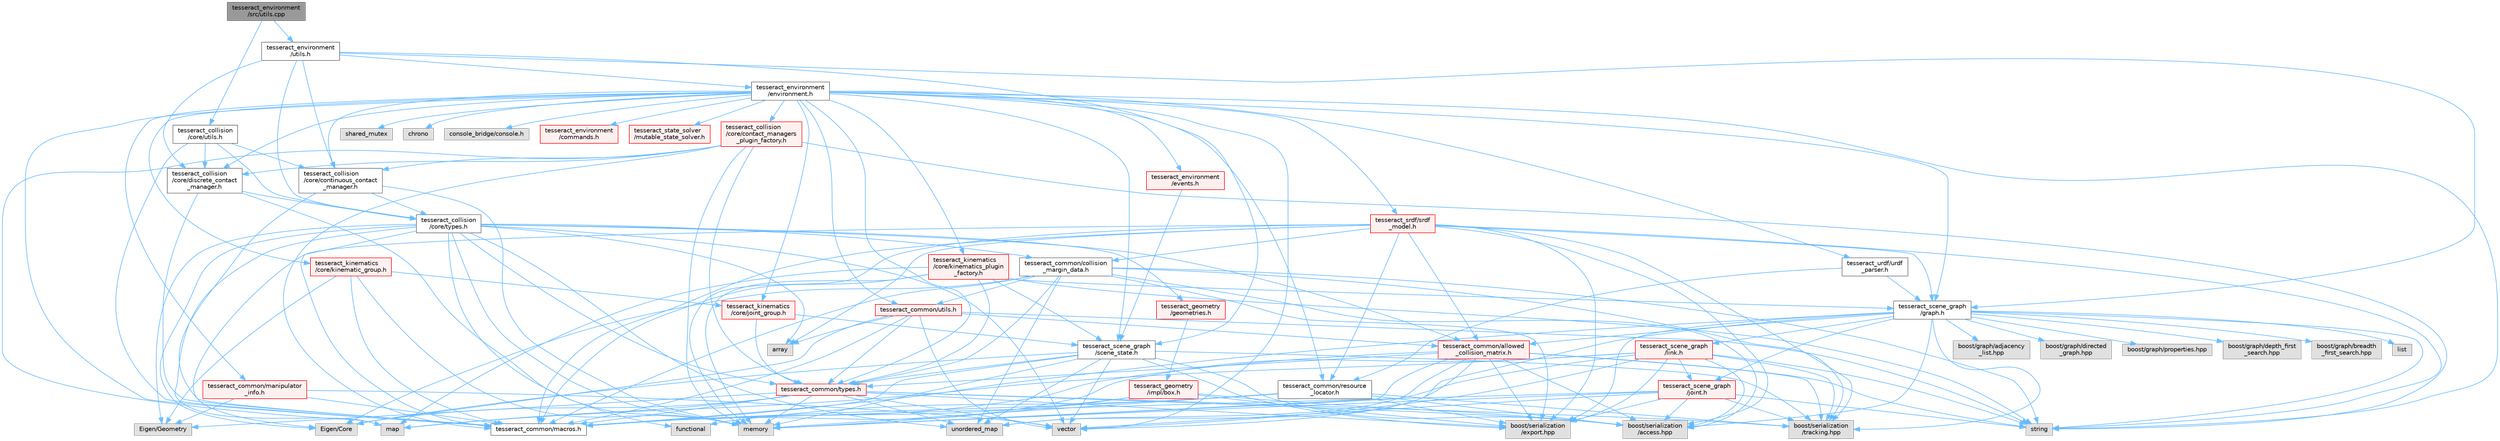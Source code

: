 digraph "tesseract_environment/src/utils.cpp"
{
 // LATEX_PDF_SIZE
  bgcolor="transparent";
  edge [fontname=Helvetica,fontsize=10,labelfontname=Helvetica,labelfontsize=10];
  node [fontname=Helvetica,fontsize=10,shape=box,height=0.2,width=0.4];
  Node1 [label="tesseract_environment\l/src/utils.cpp",height=0.2,width=0.4,color="gray40", fillcolor="grey60", style="filled", fontcolor="black",tooltip="Tesseract Environment Utility Functions."];
  Node1 -> Node2 [color="steelblue1",style="solid"];
  Node2 [label="tesseract_collision\l/core/utils.h",height=0.2,width=0.4,color="grey40", fillcolor="white", style="filled",URL="$df/d4c/tesseract__collision_2core_2include_2tesseract__collision_2core_2utils_8h.html",tooltip="Tesseract Collision utils."];
  Node2 -> Node3 [color="steelblue1",style="solid"];
  Node3 [label="tesseract_common/macros.h",height=0.2,width=0.4,color="grey40", fillcolor="white", style="filled",URL="$de/d3c/macros_8h.html",tooltip="Common Tesseract Macros."];
  Node2 -> Node4 [color="steelblue1",style="solid"];
  Node4 [label="tesseract_collision\l/core/types.h",height=0.2,width=0.4,color="grey40", fillcolor="white", style="filled",URL="$d3/db3/tesseract__collision_2core_2include_2tesseract__collision_2core_2types_8h.html",tooltip="Tesseracts Collision Common Types."];
  Node4 -> Node3 [color="steelblue1",style="solid"];
  Node4 -> Node5 [color="steelblue1",style="solid"];
  Node5 [label="Eigen/Core",height=0.2,width=0.4,color="grey60", fillcolor="#E0E0E0", style="filled",tooltip=" "];
  Node4 -> Node6 [color="steelblue1",style="solid"];
  Node6 [label="Eigen/Geometry",height=0.2,width=0.4,color="grey60", fillcolor="#E0E0E0", style="filled",tooltip=" "];
  Node4 -> Node7 [color="steelblue1",style="solid"];
  Node7 [label="vector",height=0.2,width=0.4,color="grey60", fillcolor="#E0E0E0", style="filled",tooltip=" "];
  Node4 -> Node8 [color="steelblue1",style="solid"];
  Node8 [label="memory",height=0.2,width=0.4,color="grey60", fillcolor="#E0E0E0", style="filled",tooltip=" "];
  Node4 -> Node9 [color="steelblue1",style="solid"];
  Node9 [label="map",height=0.2,width=0.4,color="grey60", fillcolor="#E0E0E0", style="filled",tooltip=" "];
  Node4 -> Node10 [color="steelblue1",style="solid"];
  Node10 [label="array",height=0.2,width=0.4,color="grey60", fillcolor="#E0E0E0", style="filled",tooltip=" "];
  Node4 -> Node11 [color="steelblue1",style="solid"];
  Node11 [label="unordered_map",height=0.2,width=0.4,color="grey60", fillcolor="#E0E0E0", style="filled",tooltip=" "];
  Node4 -> Node12 [color="steelblue1",style="solid"];
  Node12 [label="functional",height=0.2,width=0.4,color="grey60", fillcolor="#E0E0E0", style="filled",tooltip=" "];
  Node4 -> Node13 [color="steelblue1",style="solid"];
  Node13 [label="tesseract_geometry\l/geometries.h",height=0.2,width=0.4,color="red", fillcolor="#FFF0F0", style="filled",URL="$d4/ddb/geometries_8h.html",tooltip="Tesseract Geometries."];
  Node13 -> Node14 [color="steelblue1",style="solid"];
  Node14 [label="tesseract_geometry\l/impl/box.h",height=0.2,width=0.4,color="red", fillcolor="#FFF0F0", style="filled",URL="$df/d9e/tesseract__geometry_2include_2tesseract__geometry_2impl_2box_8h.html",tooltip="Tesseract Box Geometry."];
  Node14 -> Node3 [color="steelblue1",style="solid"];
  Node14 -> Node15 [color="steelblue1",style="solid"];
  Node15 [label="boost/serialization\l/access.hpp",height=0.2,width=0.4,color="grey60", fillcolor="#E0E0E0", style="filled",tooltip=" "];
  Node14 -> Node16 [color="steelblue1",style="solid"];
  Node16 [label="boost/serialization\l/export.hpp",height=0.2,width=0.4,color="grey60", fillcolor="#E0E0E0", style="filled",tooltip=" "];
  Node14 -> Node8 [color="steelblue1",style="solid"];
  Node4 -> Node25 [color="steelblue1",style="solid"];
  Node25 [label="tesseract_common/types.h",height=0.2,width=0.4,color="red", fillcolor="#FFF0F0", style="filled",URL="$dd/ddb/tesseract__common_2include_2tesseract__common_2types_8h.html",tooltip="Common Tesseract Types."];
  Node25 -> Node3 [color="steelblue1",style="solid"];
  Node25 -> Node15 [color="steelblue1",style="solid"];
  Node25 -> Node5 [color="steelblue1",style="solid"];
  Node25 -> Node6 [color="steelblue1",style="solid"];
  Node25 -> Node7 [color="steelblue1",style="solid"];
  Node25 -> Node8 [color="steelblue1",style="solid"];
  Node25 -> Node9 [color="steelblue1",style="solid"];
  Node25 -> Node11 [color="steelblue1",style="solid"];
  Node25 -> Node16 [color="steelblue1",style="solid"];
  Node25 -> Node19 [color="steelblue1",style="solid"];
  Node19 [label="boost/serialization\l/tracking.hpp",height=0.2,width=0.4,color="grey60", fillcolor="#E0E0E0", style="filled",tooltip=" "];
  Node4 -> Node48 [color="steelblue1",style="solid"];
  Node48 [label="tesseract_common/collision\l_margin_data.h",height=0.2,width=0.4,color="grey40", fillcolor="white", style="filled",URL="$d4/da8/collision__margin__data_8h.html",tooltip="This is used to store collision margin information."];
  Node48 -> Node3 [color="steelblue1",style="solid"];
  Node48 -> Node15 [color="steelblue1",style="solid"];
  Node48 -> Node5 [color="steelblue1",style="solid"];
  Node48 -> Node18 [color="steelblue1",style="solid"];
  Node18 [label="string",height=0.2,width=0.4,color="grey60", fillcolor="#E0E0E0", style="filled",tooltip=" "];
  Node48 -> Node11 [color="steelblue1",style="solid"];
  Node48 -> Node25 [color="steelblue1",style="solid"];
  Node48 -> Node49 [color="steelblue1",style="solid"];
  Node49 [label="tesseract_common/utils.h",height=0.2,width=0.4,color="red", fillcolor="#FFF0F0", style="filled",URL="$dc/d79/tesseract__common_2include_2tesseract__common_2utils_8h.html",tooltip="Common Tesseract Utility Functions."];
  Node49 -> Node3 [color="steelblue1",style="solid"];
  Node49 -> Node10 [color="steelblue1",style="solid"];
  Node49 -> Node7 [color="steelblue1",style="solid"];
  Node49 -> Node18 [color="steelblue1",style="solid"];
  Node49 -> Node5 [color="steelblue1",style="solid"];
  Node49 -> Node55 [color="steelblue1",style="solid"];
  Node55 [label="tesseract_common/allowed\l_collision_matrix.h",height=0.2,width=0.4,color="red", fillcolor="#FFF0F0", style="filled",URL="$d2/d01/allowed__collision__matrix_8h.html",tooltip=" "];
  Node55 -> Node3 [color="steelblue1",style="solid"];
  Node55 -> Node15 [color="steelblue1",style="solid"];
  Node55 -> Node18 [color="steelblue1",style="solid"];
  Node55 -> Node7 [color="steelblue1",style="solid"];
  Node55 -> Node8 [color="steelblue1",style="solid"];
  Node55 -> Node11 [color="steelblue1",style="solid"];
  Node55 -> Node25 [color="steelblue1",style="solid"];
  Node55 -> Node16 [color="steelblue1",style="solid"];
  Node55 -> Node19 [color="steelblue1",style="solid"];
  Node49 -> Node25 [color="steelblue1",style="solid"];
  Node48 -> Node16 [color="steelblue1",style="solid"];
  Node48 -> Node19 [color="steelblue1",style="solid"];
  Node4 -> Node55 [color="steelblue1",style="solid"];
  Node2 -> Node57 [color="steelblue1",style="solid"];
  Node57 [label="tesseract_collision\l/core/continuous_contact\l_manager.h",height=0.2,width=0.4,color="grey40", fillcolor="white", style="filled",URL="$d6/d0f/continuous__contact__manager_8h.html",tooltip="This is the continuous contact manager base class."];
  Node57 -> Node3 [color="steelblue1",style="solid"];
  Node57 -> Node8 [color="steelblue1",style="solid"];
  Node57 -> Node4 [color="steelblue1",style="solid"];
  Node2 -> Node58 [color="steelblue1",style="solid"];
  Node58 [label="tesseract_collision\l/core/discrete_contact\l_manager.h",height=0.2,width=0.4,color="grey40", fillcolor="white", style="filled",URL="$db/d35/discrete__contact__manager_8h.html",tooltip="This is the discrete contact manager base class."];
  Node58 -> Node3 [color="steelblue1",style="solid"];
  Node58 -> Node8 [color="steelblue1",style="solid"];
  Node58 -> Node4 [color="steelblue1",style="solid"];
  Node1 -> Node59 [color="steelblue1",style="solid"];
  Node59 [label="tesseract_environment\l/utils.h",height=0.2,width=0.4,color="grey40", fillcolor="white", style="filled",URL="$d9/d71/tesseract__environment_2include_2tesseract__environment_2utils_8h.html",tooltip="Tesseract Environment Utility Functions."];
  Node59 -> Node60 [color="steelblue1",style="solid"];
  Node60 [label="tesseract_scene_graph\l/graph.h",height=0.2,width=0.4,color="grey40", fillcolor="white", style="filled",URL="$d6/df3/graph_8h.html",tooltip="A basic scene graph using boost."];
  Node60 -> Node3 [color="steelblue1",style="solid"];
  Node60 -> Node61 [color="steelblue1",style="solid"];
  Node61 [label="boost/graph/adjacency\l_list.hpp",height=0.2,width=0.4,color="grey60", fillcolor="#E0E0E0", style="filled",tooltip=" "];
  Node60 -> Node62 [color="steelblue1",style="solid"];
  Node62 [label="boost/graph/directed\l_graph.hpp",height=0.2,width=0.4,color="grey60", fillcolor="#E0E0E0", style="filled",tooltip=" "];
  Node60 -> Node63 [color="steelblue1",style="solid"];
  Node63 [label="boost/graph/properties.hpp",height=0.2,width=0.4,color="grey60", fillcolor="#E0E0E0", style="filled",tooltip=" "];
  Node60 -> Node64 [color="steelblue1",style="solid"];
  Node64 [label="boost/graph/depth_first\l_search.hpp",height=0.2,width=0.4,color="grey60", fillcolor="#E0E0E0", style="filled",tooltip=" "];
  Node60 -> Node65 [color="steelblue1",style="solid"];
  Node65 [label="boost/graph/breadth\l_first_search.hpp",height=0.2,width=0.4,color="grey60", fillcolor="#E0E0E0", style="filled",tooltip=" "];
  Node60 -> Node15 [color="steelblue1",style="solid"];
  Node60 -> Node18 [color="steelblue1",style="solid"];
  Node60 -> Node66 [color="steelblue1",style="solid"];
  Node66 [label="list",height=0.2,width=0.4,color="grey60", fillcolor="#E0E0E0", style="filled",tooltip=" "];
  Node60 -> Node11 [color="steelblue1",style="solid"];
  Node60 -> Node67 [color="steelblue1",style="solid"];
  Node67 [label="tesseract_scene_graph\l/link.h",height=0.2,width=0.4,color="red", fillcolor="#FFF0F0", style="filled",URL="$d2/d5c/tesseract__scene__graph_2include_2tesseract__scene__graph_2link_8h.html",tooltip=" "];
  Node67 -> Node3 [color="steelblue1",style="solid"];
  Node67 -> Node15 [color="steelblue1",style="solid"];
  Node67 -> Node18 [color="steelblue1",style="solid"];
  Node67 -> Node7 [color="steelblue1",style="solid"];
  Node67 -> Node9 [color="steelblue1",style="solid"];
  Node67 -> Node8 [color="steelblue1",style="solid"];
  Node67 -> Node68 [color="steelblue1",style="solid"];
  Node68 [label="tesseract_scene_graph\l/joint.h",height=0.2,width=0.4,color="red", fillcolor="#FFF0F0", style="filled",URL="$d4/d6d/tesseract__scene__graph_2include_2tesseract__scene__graph_2joint_8h.html",tooltip=" "];
  Node68 -> Node3 [color="steelblue1",style="solid"];
  Node68 -> Node15 [color="steelblue1",style="solid"];
  Node68 -> Node18 [color="steelblue1",style="solid"];
  Node68 -> Node7 [color="steelblue1",style="solid"];
  Node68 -> Node8 [color="steelblue1",style="solid"];
  Node68 -> Node16 [color="steelblue1",style="solid"];
  Node68 -> Node19 [color="steelblue1",style="solid"];
  Node67 -> Node16 [color="steelblue1",style="solid"];
  Node67 -> Node19 [color="steelblue1",style="solid"];
  Node60 -> Node68 [color="steelblue1",style="solid"];
  Node60 -> Node55 [color="steelblue1",style="solid"];
  Node60 -> Node16 [color="steelblue1",style="solid"];
  Node60 -> Node19 [color="steelblue1",style="solid"];
  Node59 -> Node69 [color="steelblue1",style="solid"];
  Node69 [label="tesseract_scene_graph\l/scene_state.h",height=0.2,width=0.4,color="grey40", fillcolor="white", style="filled",URL="$d7/dea/scene__state_8h.html",tooltip="This holds a state of the scene."];
  Node69 -> Node3 [color="steelblue1",style="solid"];
  Node69 -> Node15 [color="steelblue1",style="solid"];
  Node69 -> Node5 [color="steelblue1",style="solid"];
  Node69 -> Node11 [color="steelblue1",style="solid"];
  Node69 -> Node7 [color="steelblue1",style="solid"];
  Node69 -> Node8 [color="steelblue1",style="solid"];
  Node69 -> Node25 [color="steelblue1",style="solid"];
  Node69 -> Node16 [color="steelblue1",style="solid"];
  Node69 -> Node19 [color="steelblue1",style="solid"];
  Node59 -> Node57 [color="steelblue1",style="solid"];
  Node59 -> Node58 [color="steelblue1",style="solid"];
  Node59 -> Node4 [color="steelblue1",style="solid"];
  Node59 -> Node70 [color="steelblue1",style="solid"];
  Node70 [label="tesseract_environment\l/environment.h",height=0.2,width=0.4,color="grey40", fillcolor="white", style="filled",URL="$de/d26/environment_8h.html",tooltip=" "];
  Node70 -> Node3 [color="steelblue1",style="solid"];
  Node70 -> Node7 [color="steelblue1",style="solid"];
  Node70 -> Node18 [color="steelblue1",style="solid"];
  Node70 -> Node71 [color="steelblue1",style="solid"];
  Node71 [label="shared_mutex",height=0.2,width=0.4,color="grey60", fillcolor="#E0E0E0", style="filled",tooltip=" "];
  Node70 -> Node72 [color="steelblue1",style="solid"];
  Node72 [label="chrono",height=0.2,width=0.4,color="grey60", fillcolor="#E0E0E0", style="filled",tooltip=" "];
  Node70 -> Node73 [color="steelblue1",style="solid"];
  Node73 [label="console_bridge/console.h",height=0.2,width=0.4,color="grey60", fillcolor="#E0E0E0", style="filled",tooltip=" "];
  Node70 -> Node74 [color="steelblue1",style="solid"];
  Node74 [label="tesseract_environment\l/commands.h",height=0.2,width=0.4,color="red", fillcolor="#FFF0F0", style="filled",URL="$d5/d90/commands_8h.html",tooltip="This contains classes for recording operations applied to the environment for tracking changes...."];
  Node70 -> Node100 [color="steelblue1",style="solid"];
  Node100 [label="tesseract_environment\l/events.h",height=0.2,width=0.4,color="red", fillcolor="#FFF0F0", style="filled",URL="$db/dd2/events_8h.html",tooltip="Tesseract Events."];
  Node100 -> Node69 [color="steelblue1",style="solid"];
  Node70 -> Node58 [color="steelblue1",style="solid"];
  Node70 -> Node57 [color="steelblue1",style="solid"];
  Node70 -> Node101 [color="steelblue1",style="solid"];
  Node101 [label="tesseract_collision\l/core/contact_managers\l_plugin_factory.h",height=0.2,width=0.4,color="red", fillcolor="#FFF0F0", style="filled",URL="$da/d56/contact__managers__plugin__factory_8h.html",tooltip="Factory for loading contact managers as plugins."];
  Node101 -> Node3 [color="steelblue1",style="solid"];
  Node101 -> Node18 [color="steelblue1",style="solid"];
  Node101 -> Node8 [color="steelblue1",style="solid"];
  Node101 -> Node9 [color="steelblue1",style="solid"];
  Node101 -> Node58 [color="steelblue1",style="solid"];
  Node101 -> Node57 [color="steelblue1",style="solid"];
  Node101 -> Node25 [color="steelblue1",style="solid"];
  Node70 -> Node60 [color="steelblue1",style="solid"];
  Node70 -> Node69 [color="steelblue1",style="solid"];
  Node70 -> Node115 [color="steelblue1",style="solid"];
  Node115 [label="tesseract_state_solver\l/mutable_state_solver.h",height=0.2,width=0.4,color="red", fillcolor="#FFF0F0", style="filled",URL="$d3/d54/mutable__state__solver_8h.html",tooltip="Tesseract Scene Graph Mutable State Solver Interface ."];
  Node70 -> Node117 [color="steelblue1",style="solid"];
  Node117 [label="tesseract_urdf/urdf\l_parser.h",height=0.2,width=0.4,color="grey40", fillcolor="white", style="filled",URL="$d8/dec/urdf__parser_8h.html",tooltip="A urdf parser for tesseract."];
  Node117 -> Node60 [color="steelblue1",style="solid"];
  Node117 -> Node24 [color="steelblue1",style="solid"];
  Node24 [label="tesseract_common/resource\l_locator.h",height=0.2,width=0.4,color="grey40", fillcolor="white", style="filled",URL="$d3/d95/resource__locator_8h.html",tooltip="Locate and retrieve resource data."];
  Node24 -> Node3 [color="steelblue1",style="solid"];
  Node24 -> Node15 [color="steelblue1",style="solid"];
  Node24 -> Node12 [color="steelblue1",style="solid"];
  Node24 -> Node8 [color="steelblue1",style="solid"];
  Node24 -> Node16 [color="steelblue1",style="solid"];
  Node24 -> Node19 [color="steelblue1",style="solid"];
  Node70 -> Node118 [color="steelblue1",style="solid"];
  Node118 [label="tesseract_srdf/srdf\l_model.h",height=0.2,width=0.4,color="red", fillcolor="#FFF0F0", style="filled",URL="$d0/d42/srdf__model_8h.html",tooltip="Parse srdf xml."];
  Node118 -> Node3 [color="steelblue1",style="solid"];
  Node118 -> Node15 [color="steelblue1",style="solid"];
  Node118 -> Node18 [color="steelblue1",style="solid"];
  Node118 -> Node8 [color="steelblue1",style="solid"];
  Node118 -> Node10 [color="steelblue1",style="solid"];
  Node118 -> Node5 [color="steelblue1",style="solid"];
  Node118 -> Node60 [color="steelblue1",style="solid"];
  Node118 -> Node55 [color="steelblue1",style="solid"];
  Node118 -> Node24 [color="steelblue1",style="solid"];
  Node118 -> Node48 [color="steelblue1",style="solid"];
  Node118 -> Node16 [color="steelblue1",style="solid"];
  Node118 -> Node19 [color="steelblue1",style="solid"];
  Node70 -> Node24 [color="steelblue1",style="solid"];
  Node70 -> Node119 [color="steelblue1",style="solid"];
  Node119 [label="tesseract_common/manipulator\l_info.h",height=0.2,width=0.4,color="red", fillcolor="#FFF0F0", style="filled",URL="$d5/df5/manipulator__info_8h.html",tooltip=" "];
  Node119 -> Node3 [color="steelblue1",style="solid"];
  Node119 -> Node7 [color="steelblue1",style="solid"];
  Node119 -> Node6 [color="steelblue1",style="solid"];
  Node70 -> Node25 [color="steelblue1",style="solid"];
  Node70 -> Node49 [color="steelblue1",style="solid"];
  Node70 -> Node120 [color="steelblue1",style="solid"];
  Node120 [label="tesseract_kinematics\l/core/joint_group.h",height=0.2,width=0.4,color="red", fillcolor="#FFF0F0", style="filled",URL="$db/d8d/joint__group_8h.html",tooltip="A joint group with forward kinematics, Jacobian, limits methods."];
  Node120 -> Node25 [color="steelblue1",style="solid"];
  Node120 -> Node69 [color="steelblue1",style="solid"];
  Node70 -> Node128 [color="steelblue1",style="solid"];
  Node128 [label="tesseract_kinematics\l/core/kinematic_group.h",height=0.2,width=0.4,color="red", fillcolor="#FFF0F0", style="filled",URL="$d4/d3a/kinematic__group_8h.html",tooltip="A kinematic group with forward and inverse kinematics methods."];
  Node128 -> Node3 [color="steelblue1",style="solid"];
  Node128 -> Node8 [color="steelblue1",style="solid"];
  Node128 -> Node6 [color="steelblue1",style="solid"];
  Node128 -> Node120 [color="steelblue1",style="solid"];
  Node70 -> Node131 [color="steelblue1",style="solid"];
  Node131 [label="tesseract_kinematics\l/core/kinematics_plugin\l_factory.h",height=0.2,width=0.4,color="red", fillcolor="#FFF0F0", style="filled",URL="$d0/d3c/kinematics__plugin__factory_8h.html",tooltip="Kinematics Plugin Factory."];
  Node131 -> Node3 [color="steelblue1",style="solid"];
  Node131 -> Node18 [color="steelblue1",style="solid"];
  Node131 -> Node8 [color="steelblue1",style="solid"];
  Node131 -> Node9 [color="steelblue1",style="solid"];
  Node131 -> Node60 [color="steelblue1",style="solid"];
  Node131 -> Node69 [color="steelblue1",style="solid"];
  Node131 -> Node25 [color="steelblue1",style="solid"];
}
